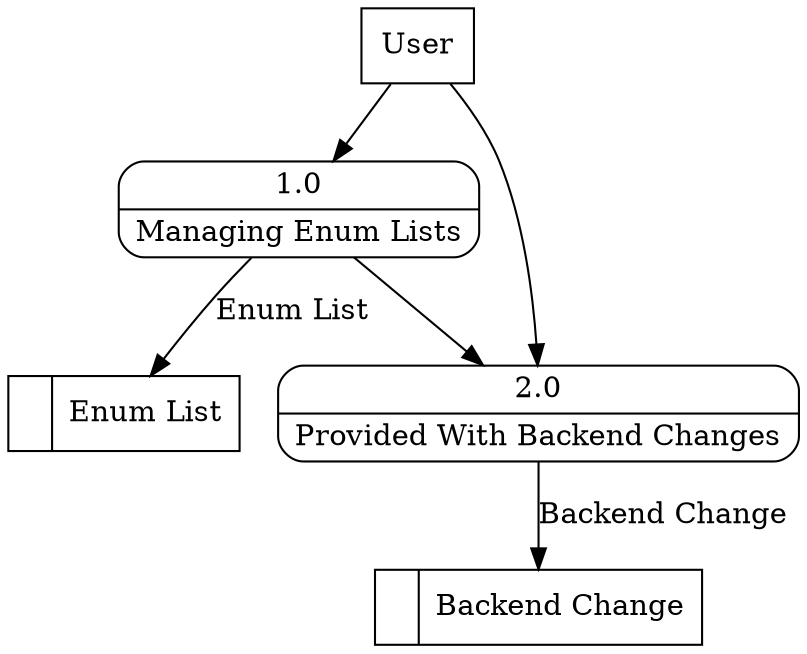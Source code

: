digraph dfd2{ 
node[shape=record]
200 [label="<f0>  |<f1> Backend Change " ];
201 [label="<f0>  |<f1> Enum List " ];
202 [label="User" shape=box];
203 [label="{<f0> 1.0|<f1> Managing Enum Lists }" shape=Mrecord];
204 [label="{<f0> 2.0|<f1> Provided With Backend Changes }" shape=Mrecord];
202 -> 203
202 -> 204
203 -> 204
203 -> 201 [label="Enum List"]
204 -> 200 [label="Backend Change"]
}